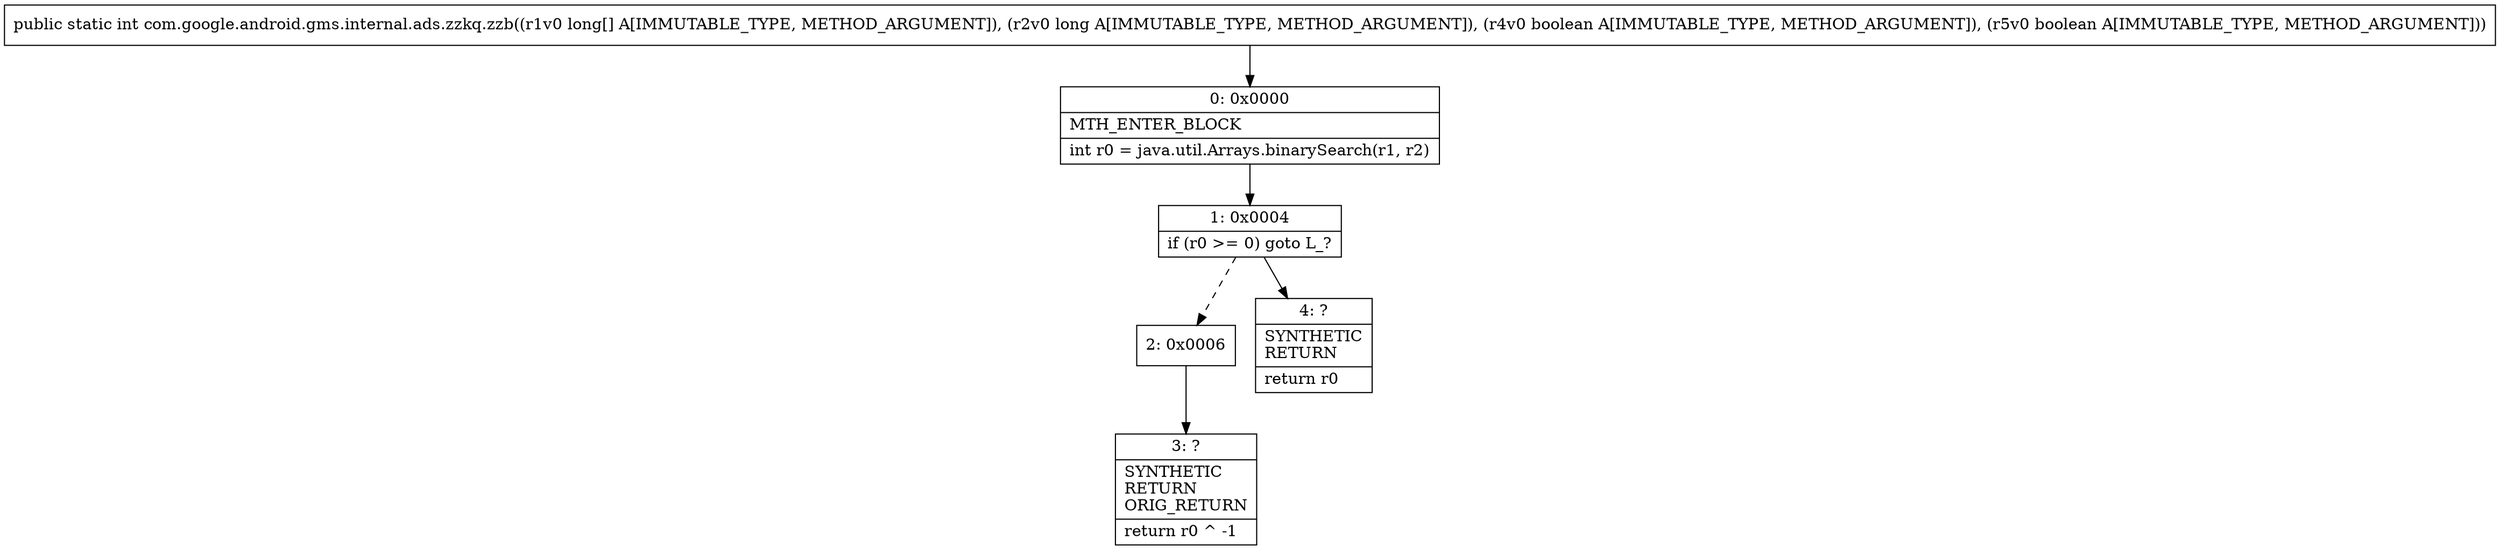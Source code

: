 digraph "CFG forcom.google.android.gms.internal.ads.zzkq.zzb([JJZZ)I" {
Node_0 [shape=record,label="{0\:\ 0x0000|MTH_ENTER_BLOCK\l|int r0 = java.util.Arrays.binarySearch(r1, r2)\l}"];
Node_1 [shape=record,label="{1\:\ 0x0004|if (r0 \>= 0) goto L_?\l}"];
Node_2 [shape=record,label="{2\:\ 0x0006}"];
Node_3 [shape=record,label="{3\:\ ?|SYNTHETIC\lRETURN\lORIG_RETURN\l|return r0 ^ \-1\l}"];
Node_4 [shape=record,label="{4\:\ ?|SYNTHETIC\lRETURN\l|return r0\l}"];
MethodNode[shape=record,label="{public static int com.google.android.gms.internal.ads.zzkq.zzb((r1v0 long[] A[IMMUTABLE_TYPE, METHOD_ARGUMENT]), (r2v0 long A[IMMUTABLE_TYPE, METHOD_ARGUMENT]), (r4v0 boolean A[IMMUTABLE_TYPE, METHOD_ARGUMENT]), (r5v0 boolean A[IMMUTABLE_TYPE, METHOD_ARGUMENT])) }"];
MethodNode -> Node_0;
Node_0 -> Node_1;
Node_1 -> Node_2[style=dashed];
Node_1 -> Node_4;
Node_2 -> Node_3;
}

